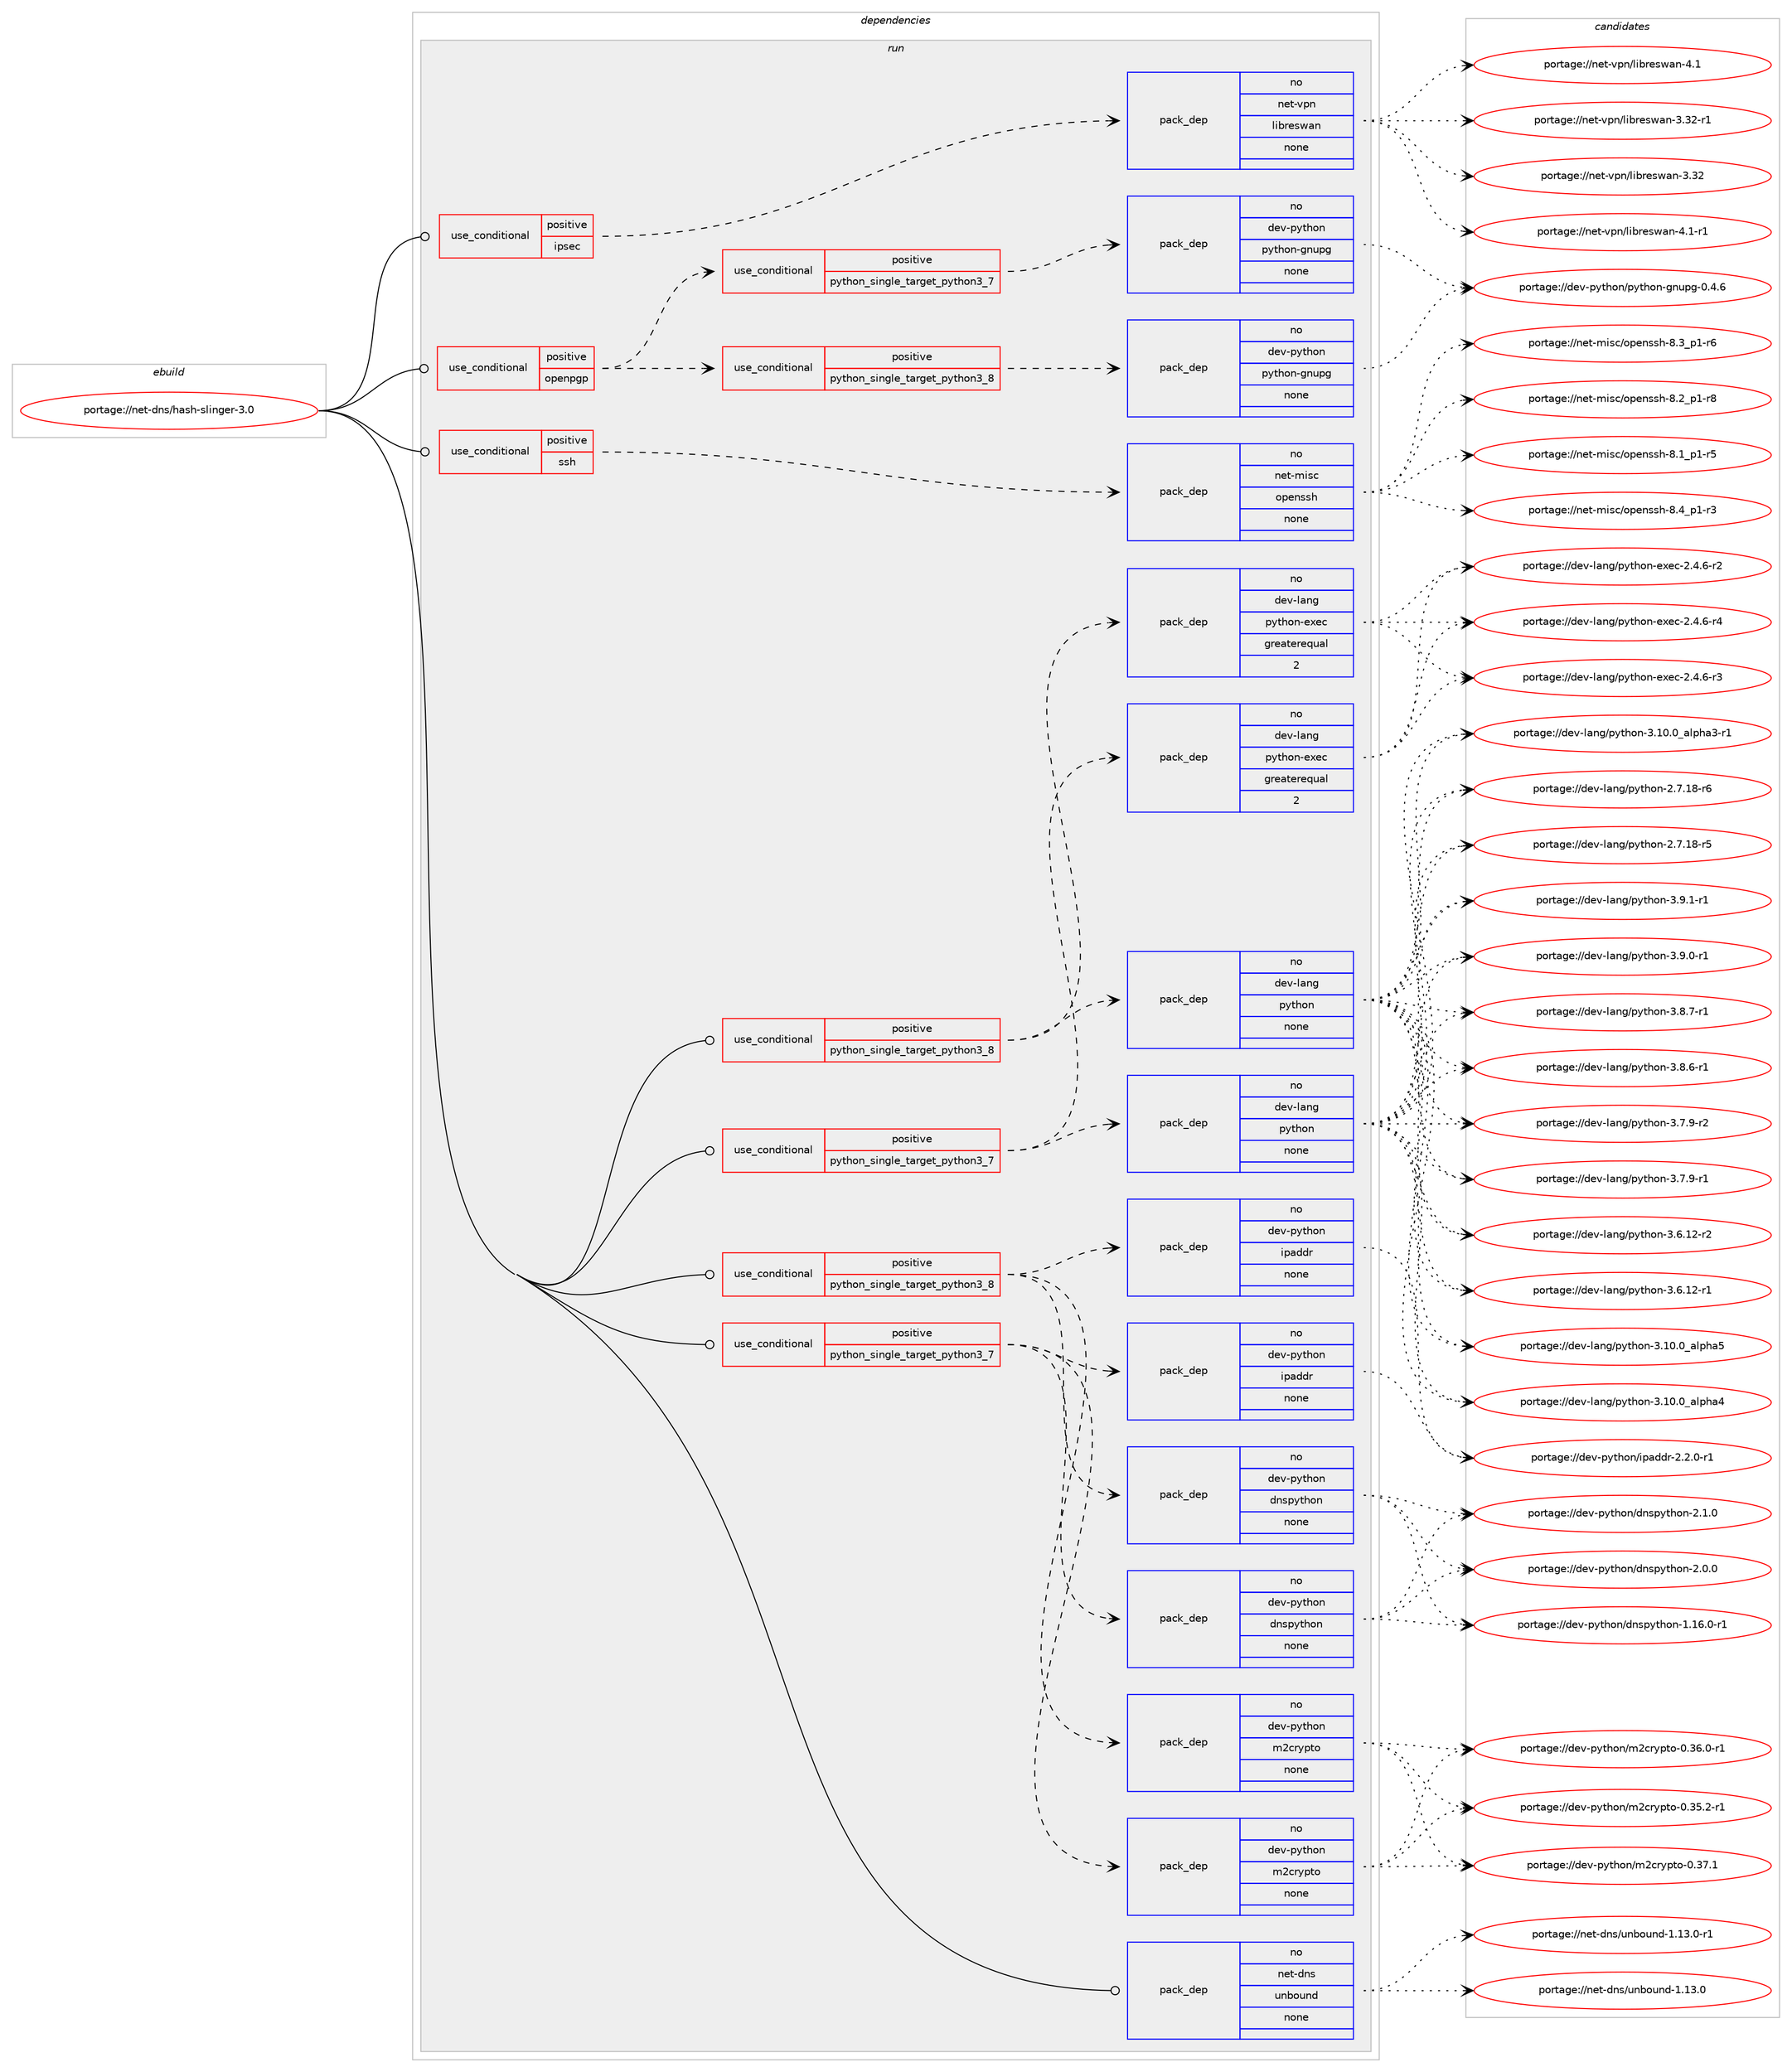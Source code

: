 digraph prolog {

# *************
# Graph options
# *************

newrank=true;
concentrate=true;
compound=true;
graph [rankdir=LR,fontname=Helvetica,fontsize=10,ranksep=1.5];#, ranksep=2.5, nodesep=0.2];
edge  [arrowhead=vee];
node  [fontname=Helvetica,fontsize=10];

# **********
# The ebuild
# **********

subgraph cluster_leftcol {
color=gray;
rank=same;
label=<<i>ebuild</i>>;
id [label="portage://net-dns/hash-slinger-3.0", color=red, width=4, href="../net-dns/hash-slinger-3.0.svg"];
}

# ****************
# The dependencies
# ****************

subgraph cluster_midcol {
color=gray;
label=<<i>dependencies</i>>;
subgraph cluster_compile {
fillcolor="#eeeeee";
style=filled;
label=<<i>compile</i>>;
}
subgraph cluster_compileandrun {
fillcolor="#eeeeee";
style=filled;
label=<<i>compile and run</i>>;
}
subgraph cluster_run {
fillcolor="#eeeeee";
style=filled;
label=<<i>run</i>>;
subgraph cond9372 {
dependency30576 [label=<<TABLE BORDER="0" CELLBORDER="1" CELLSPACING="0" CELLPADDING="4"><TR><TD ROWSPAN="3" CELLPADDING="10">use_conditional</TD></TR><TR><TD>positive</TD></TR><TR><TD>ipsec</TD></TR></TABLE>>, shape=none, color=red];
subgraph pack20935 {
dependency30577 [label=<<TABLE BORDER="0" CELLBORDER="1" CELLSPACING="0" CELLPADDING="4" WIDTH="220"><TR><TD ROWSPAN="6" CELLPADDING="30">pack_dep</TD></TR><TR><TD WIDTH="110">no</TD></TR><TR><TD>net-vpn</TD></TR><TR><TD>libreswan</TD></TR><TR><TD>none</TD></TR><TR><TD></TD></TR></TABLE>>, shape=none, color=blue];
}
dependency30576:e -> dependency30577:w [weight=20,style="dashed",arrowhead="vee"];
}
id:e -> dependency30576:w [weight=20,style="solid",arrowhead="odot"];
subgraph cond9373 {
dependency30578 [label=<<TABLE BORDER="0" CELLBORDER="1" CELLSPACING="0" CELLPADDING="4"><TR><TD ROWSPAN="3" CELLPADDING="10">use_conditional</TD></TR><TR><TD>positive</TD></TR><TR><TD>openpgp</TD></TR></TABLE>>, shape=none, color=red];
subgraph cond9374 {
dependency30579 [label=<<TABLE BORDER="0" CELLBORDER="1" CELLSPACING="0" CELLPADDING="4"><TR><TD ROWSPAN="3" CELLPADDING="10">use_conditional</TD></TR><TR><TD>positive</TD></TR><TR><TD>python_single_target_python3_7</TD></TR></TABLE>>, shape=none, color=red];
subgraph pack20936 {
dependency30580 [label=<<TABLE BORDER="0" CELLBORDER="1" CELLSPACING="0" CELLPADDING="4" WIDTH="220"><TR><TD ROWSPAN="6" CELLPADDING="30">pack_dep</TD></TR><TR><TD WIDTH="110">no</TD></TR><TR><TD>dev-python</TD></TR><TR><TD>python-gnupg</TD></TR><TR><TD>none</TD></TR><TR><TD></TD></TR></TABLE>>, shape=none, color=blue];
}
dependency30579:e -> dependency30580:w [weight=20,style="dashed",arrowhead="vee"];
}
dependency30578:e -> dependency30579:w [weight=20,style="dashed",arrowhead="vee"];
subgraph cond9375 {
dependency30581 [label=<<TABLE BORDER="0" CELLBORDER="1" CELLSPACING="0" CELLPADDING="4"><TR><TD ROWSPAN="3" CELLPADDING="10">use_conditional</TD></TR><TR><TD>positive</TD></TR><TR><TD>python_single_target_python3_8</TD></TR></TABLE>>, shape=none, color=red];
subgraph pack20937 {
dependency30582 [label=<<TABLE BORDER="0" CELLBORDER="1" CELLSPACING="0" CELLPADDING="4" WIDTH="220"><TR><TD ROWSPAN="6" CELLPADDING="30">pack_dep</TD></TR><TR><TD WIDTH="110">no</TD></TR><TR><TD>dev-python</TD></TR><TR><TD>python-gnupg</TD></TR><TR><TD>none</TD></TR><TR><TD></TD></TR></TABLE>>, shape=none, color=blue];
}
dependency30581:e -> dependency30582:w [weight=20,style="dashed",arrowhead="vee"];
}
dependency30578:e -> dependency30581:w [weight=20,style="dashed",arrowhead="vee"];
}
id:e -> dependency30578:w [weight=20,style="solid",arrowhead="odot"];
subgraph cond9376 {
dependency30583 [label=<<TABLE BORDER="0" CELLBORDER="1" CELLSPACING="0" CELLPADDING="4"><TR><TD ROWSPAN="3" CELLPADDING="10">use_conditional</TD></TR><TR><TD>positive</TD></TR><TR><TD>python_single_target_python3_7</TD></TR></TABLE>>, shape=none, color=red];
subgraph pack20938 {
dependency30584 [label=<<TABLE BORDER="0" CELLBORDER="1" CELLSPACING="0" CELLPADDING="4" WIDTH="220"><TR><TD ROWSPAN="6" CELLPADDING="30">pack_dep</TD></TR><TR><TD WIDTH="110">no</TD></TR><TR><TD>dev-lang</TD></TR><TR><TD>python</TD></TR><TR><TD>none</TD></TR><TR><TD></TD></TR></TABLE>>, shape=none, color=blue];
}
dependency30583:e -> dependency30584:w [weight=20,style="dashed",arrowhead="vee"];
subgraph pack20939 {
dependency30585 [label=<<TABLE BORDER="0" CELLBORDER="1" CELLSPACING="0" CELLPADDING="4" WIDTH="220"><TR><TD ROWSPAN="6" CELLPADDING="30">pack_dep</TD></TR><TR><TD WIDTH="110">no</TD></TR><TR><TD>dev-lang</TD></TR><TR><TD>python-exec</TD></TR><TR><TD>greaterequal</TD></TR><TR><TD>2</TD></TR></TABLE>>, shape=none, color=blue];
}
dependency30583:e -> dependency30585:w [weight=20,style="dashed",arrowhead="vee"];
}
id:e -> dependency30583:w [weight=20,style="solid",arrowhead="odot"];
subgraph cond9377 {
dependency30586 [label=<<TABLE BORDER="0" CELLBORDER="1" CELLSPACING="0" CELLPADDING="4"><TR><TD ROWSPAN="3" CELLPADDING="10">use_conditional</TD></TR><TR><TD>positive</TD></TR><TR><TD>python_single_target_python3_7</TD></TR></TABLE>>, shape=none, color=red];
subgraph pack20940 {
dependency30587 [label=<<TABLE BORDER="0" CELLBORDER="1" CELLSPACING="0" CELLPADDING="4" WIDTH="220"><TR><TD ROWSPAN="6" CELLPADDING="30">pack_dep</TD></TR><TR><TD WIDTH="110">no</TD></TR><TR><TD>dev-python</TD></TR><TR><TD>dnspython</TD></TR><TR><TD>none</TD></TR><TR><TD></TD></TR></TABLE>>, shape=none, color=blue];
}
dependency30586:e -> dependency30587:w [weight=20,style="dashed",arrowhead="vee"];
subgraph pack20941 {
dependency30588 [label=<<TABLE BORDER="0" CELLBORDER="1" CELLSPACING="0" CELLPADDING="4" WIDTH="220"><TR><TD ROWSPAN="6" CELLPADDING="30">pack_dep</TD></TR><TR><TD WIDTH="110">no</TD></TR><TR><TD>dev-python</TD></TR><TR><TD>ipaddr</TD></TR><TR><TD>none</TD></TR><TR><TD></TD></TR></TABLE>>, shape=none, color=blue];
}
dependency30586:e -> dependency30588:w [weight=20,style="dashed",arrowhead="vee"];
subgraph pack20942 {
dependency30589 [label=<<TABLE BORDER="0" CELLBORDER="1" CELLSPACING="0" CELLPADDING="4" WIDTH="220"><TR><TD ROWSPAN="6" CELLPADDING="30">pack_dep</TD></TR><TR><TD WIDTH="110">no</TD></TR><TR><TD>dev-python</TD></TR><TR><TD>m2crypto</TD></TR><TR><TD>none</TD></TR><TR><TD></TD></TR></TABLE>>, shape=none, color=blue];
}
dependency30586:e -> dependency30589:w [weight=20,style="dashed",arrowhead="vee"];
}
id:e -> dependency30586:w [weight=20,style="solid",arrowhead="odot"];
subgraph cond9378 {
dependency30590 [label=<<TABLE BORDER="0" CELLBORDER="1" CELLSPACING="0" CELLPADDING="4"><TR><TD ROWSPAN="3" CELLPADDING="10">use_conditional</TD></TR><TR><TD>positive</TD></TR><TR><TD>python_single_target_python3_8</TD></TR></TABLE>>, shape=none, color=red];
subgraph pack20943 {
dependency30591 [label=<<TABLE BORDER="0" CELLBORDER="1" CELLSPACING="0" CELLPADDING="4" WIDTH="220"><TR><TD ROWSPAN="6" CELLPADDING="30">pack_dep</TD></TR><TR><TD WIDTH="110">no</TD></TR><TR><TD>dev-lang</TD></TR><TR><TD>python</TD></TR><TR><TD>none</TD></TR><TR><TD></TD></TR></TABLE>>, shape=none, color=blue];
}
dependency30590:e -> dependency30591:w [weight=20,style="dashed",arrowhead="vee"];
subgraph pack20944 {
dependency30592 [label=<<TABLE BORDER="0" CELLBORDER="1" CELLSPACING="0" CELLPADDING="4" WIDTH="220"><TR><TD ROWSPAN="6" CELLPADDING="30">pack_dep</TD></TR><TR><TD WIDTH="110">no</TD></TR><TR><TD>dev-lang</TD></TR><TR><TD>python-exec</TD></TR><TR><TD>greaterequal</TD></TR><TR><TD>2</TD></TR></TABLE>>, shape=none, color=blue];
}
dependency30590:e -> dependency30592:w [weight=20,style="dashed",arrowhead="vee"];
}
id:e -> dependency30590:w [weight=20,style="solid",arrowhead="odot"];
subgraph cond9379 {
dependency30593 [label=<<TABLE BORDER="0" CELLBORDER="1" CELLSPACING="0" CELLPADDING="4"><TR><TD ROWSPAN="3" CELLPADDING="10">use_conditional</TD></TR><TR><TD>positive</TD></TR><TR><TD>python_single_target_python3_8</TD></TR></TABLE>>, shape=none, color=red];
subgraph pack20945 {
dependency30594 [label=<<TABLE BORDER="0" CELLBORDER="1" CELLSPACING="0" CELLPADDING="4" WIDTH="220"><TR><TD ROWSPAN="6" CELLPADDING="30">pack_dep</TD></TR><TR><TD WIDTH="110">no</TD></TR><TR><TD>dev-python</TD></TR><TR><TD>dnspython</TD></TR><TR><TD>none</TD></TR><TR><TD></TD></TR></TABLE>>, shape=none, color=blue];
}
dependency30593:e -> dependency30594:w [weight=20,style="dashed",arrowhead="vee"];
subgraph pack20946 {
dependency30595 [label=<<TABLE BORDER="0" CELLBORDER="1" CELLSPACING="0" CELLPADDING="4" WIDTH="220"><TR><TD ROWSPAN="6" CELLPADDING="30">pack_dep</TD></TR><TR><TD WIDTH="110">no</TD></TR><TR><TD>dev-python</TD></TR><TR><TD>ipaddr</TD></TR><TR><TD>none</TD></TR><TR><TD></TD></TR></TABLE>>, shape=none, color=blue];
}
dependency30593:e -> dependency30595:w [weight=20,style="dashed",arrowhead="vee"];
subgraph pack20947 {
dependency30596 [label=<<TABLE BORDER="0" CELLBORDER="1" CELLSPACING="0" CELLPADDING="4" WIDTH="220"><TR><TD ROWSPAN="6" CELLPADDING="30">pack_dep</TD></TR><TR><TD WIDTH="110">no</TD></TR><TR><TD>dev-python</TD></TR><TR><TD>m2crypto</TD></TR><TR><TD>none</TD></TR><TR><TD></TD></TR></TABLE>>, shape=none, color=blue];
}
dependency30593:e -> dependency30596:w [weight=20,style="dashed",arrowhead="vee"];
}
id:e -> dependency30593:w [weight=20,style="solid",arrowhead="odot"];
subgraph cond9380 {
dependency30597 [label=<<TABLE BORDER="0" CELLBORDER="1" CELLSPACING="0" CELLPADDING="4"><TR><TD ROWSPAN="3" CELLPADDING="10">use_conditional</TD></TR><TR><TD>positive</TD></TR><TR><TD>ssh</TD></TR></TABLE>>, shape=none, color=red];
subgraph pack20948 {
dependency30598 [label=<<TABLE BORDER="0" CELLBORDER="1" CELLSPACING="0" CELLPADDING="4" WIDTH="220"><TR><TD ROWSPAN="6" CELLPADDING="30">pack_dep</TD></TR><TR><TD WIDTH="110">no</TD></TR><TR><TD>net-misc</TD></TR><TR><TD>openssh</TD></TR><TR><TD>none</TD></TR><TR><TD></TD></TR></TABLE>>, shape=none, color=blue];
}
dependency30597:e -> dependency30598:w [weight=20,style="dashed",arrowhead="vee"];
}
id:e -> dependency30597:w [weight=20,style="solid",arrowhead="odot"];
subgraph pack20949 {
dependency30599 [label=<<TABLE BORDER="0" CELLBORDER="1" CELLSPACING="0" CELLPADDING="4" WIDTH="220"><TR><TD ROWSPAN="6" CELLPADDING="30">pack_dep</TD></TR><TR><TD WIDTH="110">no</TD></TR><TR><TD>net-dns</TD></TR><TR><TD>unbound</TD></TR><TR><TD>none</TD></TR><TR><TD></TD></TR></TABLE>>, shape=none, color=blue];
}
id:e -> dependency30599:w [weight=20,style="solid",arrowhead="odot"];
}
}

# **************
# The candidates
# **************

subgraph cluster_choices {
rank=same;
color=gray;
label=<<i>candidates</i>>;

subgraph choice20935 {
color=black;
nodesep=1;
choice11010111645118112110471081059811410111511997110455246494511449 [label="portage://net-vpn/libreswan-4.1-r1", color=red, width=4,href="../net-vpn/libreswan-4.1-r1.svg"];
choice1101011164511811211047108105981141011151199711045524649 [label="portage://net-vpn/libreswan-4.1", color=red, width=4,href="../net-vpn/libreswan-4.1.svg"];
choice1101011164511811211047108105981141011151199711045514651504511449 [label="portage://net-vpn/libreswan-3.32-r1", color=red, width=4,href="../net-vpn/libreswan-3.32-r1.svg"];
choice110101116451181121104710810598114101115119971104551465150 [label="portage://net-vpn/libreswan-3.32", color=red, width=4,href="../net-vpn/libreswan-3.32.svg"];
dependency30577:e -> choice11010111645118112110471081059811410111511997110455246494511449:w [style=dotted,weight="100"];
dependency30577:e -> choice1101011164511811211047108105981141011151199711045524649:w [style=dotted,weight="100"];
dependency30577:e -> choice1101011164511811211047108105981141011151199711045514651504511449:w [style=dotted,weight="100"];
dependency30577:e -> choice110101116451181121104710810598114101115119971104551465150:w [style=dotted,weight="100"];
}
subgraph choice20936 {
color=black;
nodesep=1;
choice100101118451121211161041111104711212111610411111045103110117112103454846524654 [label="portage://dev-python/python-gnupg-0.4.6", color=red, width=4,href="../dev-python/python-gnupg-0.4.6.svg"];
dependency30580:e -> choice100101118451121211161041111104711212111610411111045103110117112103454846524654:w [style=dotted,weight="100"];
}
subgraph choice20937 {
color=black;
nodesep=1;
choice100101118451121211161041111104711212111610411111045103110117112103454846524654 [label="portage://dev-python/python-gnupg-0.4.6", color=red, width=4,href="../dev-python/python-gnupg-0.4.6.svg"];
dependency30582:e -> choice100101118451121211161041111104711212111610411111045103110117112103454846524654:w [style=dotted,weight="100"];
}
subgraph choice20938 {
color=black;
nodesep=1;
choice1001011184510897110103471121211161041111104551465746494511449 [label="portage://dev-lang/python-3.9.1-r1", color=red, width=4,href="../dev-lang/python-3.9.1-r1.svg"];
choice1001011184510897110103471121211161041111104551465746484511449 [label="portage://dev-lang/python-3.9.0-r1", color=red, width=4,href="../dev-lang/python-3.9.0-r1.svg"];
choice1001011184510897110103471121211161041111104551465646554511449 [label="portage://dev-lang/python-3.8.7-r1", color=red, width=4,href="../dev-lang/python-3.8.7-r1.svg"];
choice1001011184510897110103471121211161041111104551465646544511449 [label="portage://dev-lang/python-3.8.6-r1", color=red, width=4,href="../dev-lang/python-3.8.6-r1.svg"];
choice1001011184510897110103471121211161041111104551465546574511450 [label="portage://dev-lang/python-3.7.9-r2", color=red, width=4,href="../dev-lang/python-3.7.9-r2.svg"];
choice1001011184510897110103471121211161041111104551465546574511449 [label="portage://dev-lang/python-3.7.9-r1", color=red, width=4,href="../dev-lang/python-3.7.9-r1.svg"];
choice100101118451089711010347112121116104111110455146544649504511450 [label="portage://dev-lang/python-3.6.12-r2", color=red, width=4,href="../dev-lang/python-3.6.12-r2.svg"];
choice100101118451089711010347112121116104111110455146544649504511449 [label="portage://dev-lang/python-3.6.12-r1", color=red, width=4,href="../dev-lang/python-3.6.12-r1.svg"];
choice1001011184510897110103471121211161041111104551464948464895971081121049753 [label="portage://dev-lang/python-3.10.0_alpha5", color=red, width=4,href="../dev-lang/python-3.10.0_alpha5.svg"];
choice1001011184510897110103471121211161041111104551464948464895971081121049752 [label="portage://dev-lang/python-3.10.0_alpha4", color=red, width=4,href="../dev-lang/python-3.10.0_alpha4.svg"];
choice10010111845108971101034711212111610411111045514649484648959710811210497514511449 [label="portage://dev-lang/python-3.10.0_alpha3-r1", color=red, width=4,href="../dev-lang/python-3.10.0_alpha3-r1.svg"];
choice100101118451089711010347112121116104111110455046554649564511454 [label="portage://dev-lang/python-2.7.18-r6", color=red, width=4,href="../dev-lang/python-2.7.18-r6.svg"];
choice100101118451089711010347112121116104111110455046554649564511453 [label="portage://dev-lang/python-2.7.18-r5", color=red, width=4,href="../dev-lang/python-2.7.18-r5.svg"];
dependency30584:e -> choice1001011184510897110103471121211161041111104551465746494511449:w [style=dotted,weight="100"];
dependency30584:e -> choice1001011184510897110103471121211161041111104551465746484511449:w [style=dotted,weight="100"];
dependency30584:e -> choice1001011184510897110103471121211161041111104551465646554511449:w [style=dotted,weight="100"];
dependency30584:e -> choice1001011184510897110103471121211161041111104551465646544511449:w [style=dotted,weight="100"];
dependency30584:e -> choice1001011184510897110103471121211161041111104551465546574511450:w [style=dotted,weight="100"];
dependency30584:e -> choice1001011184510897110103471121211161041111104551465546574511449:w [style=dotted,weight="100"];
dependency30584:e -> choice100101118451089711010347112121116104111110455146544649504511450:w [style=dotted,weight="100"];
dependency30584:e -> choice100101118451089711010347112121116104111110455146544649504511449:w [style=dotted,weight="100"];
dependency30584:e -> choice1001011184510897110103471121211161041111104551464948464895971081121049753:w [style=dotted,weight="100"];
dependency30584:e -> choice1001011184510897110103471121211161041111104551464948464895971081121049752:w [style=dotted,weight="100"];
dependency30584:e -> choice10010111845108971101034711212111610411111045514649484648959710811210497514511449:w [style=dotted,weight="100"];
dependency30584:e -> choice100101118451089711010347112121116104111110455046554649564511454:w [style=dotted,weight="100"];
dependency30584:e -> choice100101118451089711010347112121116104111110455046554649564511453:w [style=dotted,weight="100"];
}
subgraph choice20939 {
color=black;
nodesep=1;
choice10010111845108971101034711212111610411111045101120101994550465246544511452 [label="portage://dev-lang/python-exec-2.4.6-r4", color=red, width=4,href="../dev-lang/python-exec-2.4.6-r4.svg"];
choice10010111845108971101034711212111610411111045101120101994550465246544511451 [label="portage://dev-lang/python-exec-2.4.6-r3", color=red, width=4,href="../dev-lang/python-exec-2.4.6-r3.svg"];
choice10010111845108971101034711212111610411111045101120101994550465246544511450 [label="portage://dev-lang/python-exec-2.4.6-r2", color=red, width=4,href="../dev-lang/python-exec-2.4.6-r2.svg"];
dependency30585:e -> choice10010111845108971101034711212111610411111045101120101994550465246544511452:w [style=dotted,weight="100"];
dependency30585:e -> choice10010111845108971101034711212111610411111045101120101994550465246544511451:w [style=dotted,weight="100"];
dependency30585:e -> choice10010111845108971101034711212111610411111045101120101994550465246544511450:w [style=dotted,weight="100"];
}
subgraph choice20940 {
color=black;
nodesep=1;
choice1001011184511212111610411111047100110115112121116104111110455046494648 [label="portage://dev-python/dnspython-2.1.0", color=red, width=4,href="../dev-python/dnspython-2.1.0.svg"];
choice1001011184511212111610411111047100110115112121116104111110455046484648 [label="portage://dev-python/dnspython-2.0.0", color=red, width=4,href="../dev-python/dnspython-2.0.0.svg"];
choice1001011184511212111610411111047100110115112121116104111110454946495446484511449 [label="portage://dev-python/dnspython-1.16.0-r1", color=red, width=4,href="../dev-python/dnspython-1.16.0-r1.svg"];
dependency30587:e -> choice1001011184511212111610411111047100110115112121116104111110455046494648:w [style=dotted,weight="100"];
dependency30587:e -> choice1001011184511212111610411111047100110115112121116104111110455046484648:w [style=dotted,weight="100"];
dependency30587:e -> choice1001011184511212111610411111047100110115112121116104111110454946495446484511449:w [style=dotted,weight="100"];
}
subgraph choice20941 {
color=black;
nodesep=1;
choice1001011184511212111610411111047105112971001001144550465046484511449 [label="portage://dev-python/ipaddr-2.2.0-r1", color=red, width=4,href="../dev-python/ipaddr-2.2.0-r1.svg"];
dependency30588:e -> choice1001011184511212111610411111047105112971001001144550465046484511449:w [style=dotted,weight="100"];
}
subgraph choice20942 {
color=black;
nodesep=1;
choice1001011184511212111610411111047109509911412111211611145484651554649 [label="portage://dev-python/m2crypto-0.37.1", color=red, width=4,href="../dev-python/m2crypto-0.37.1.svg"];
choice10010111845112121116104111110471095099114121112116111454846515446484511449 [label="portage://dev-python/m2crypto-0.36.0-r1", color=red, width=4,href="../dev-python/m2crypto-0.36.0-r1.svg"];
choice10010111845112121116104111110471095099114121112116111454846515346504511449 [label="portage://dev-python/m2crypto-0.35.2-r1", color=red, width=4,href="../dev-python/m2crypto-0.35.2-r1.svg"];
dependency30589:e -> choice1001011184511212111610411111047109509911412111211611145484651554649:w [style=dotted,weight="100"];
dependency30589:e -> choice10010111845112121116104111110471095099114121112116111454846515446484511449:w [style=dotted,weight="100"];
dependency30589:e -> choice10010111845112121116104111110471095099114121112116111454846515346504511449:w [style=dotted,weight="100"];
}
subgraph choice20943 {
color=black;
nodesep=1;
choice1001011184510897110103471121211161041111104551465746494511449 [label="portage://dev-lang/python-3.9.1-r1", color=red, width=4,href="../dev-lang/python-3.9.1-r1.svg"];
choice1001011184510897110103471121211161041111104551465746484511449 [label="portage://dev-lang/python-3.9.0-r1", color=red, width=4,href="../dev-lang/python-3.9.0-r1.svg"];
choice1001011184510897110103471121211161041111104551465646554511449 [label="portage://dev-lang/python-3.8.7-r1", color=red, width=4,href="../dev-lang/python-3.8.7-r1.svg"];
choice1001011184510897110103471121211161041111104551465646544511449 [label="portage://dev-lang/python-3.8.6-r1", color=red, width=4,href="../dev-lang/python-3.8.6-r1.svg"];
choice1001011184510897110103471121211161041111104551465546574511450 [label="portage://dev-lang/python-3.7.9-r2", color=red, width=4,href="../dev-lang/python-3.7.9-r2.svg"];
choice1001011184510897110103471121211161041111104551465546574511449 [label="portage://dev-lang/python-3.7.9-r1", color=red, width=4,href="../dev-lang/python-3.7.9-r1.svg"];
choice100101118451089711010347112121116104111110455146544649504511450 [label="portage://dev-lang/python-3.6.12-r2", color=red, width=4,href="../dev-lang/python-3.6.12-r2.svg"];
choice100101118451089711010347112121116104111110455146544649504511449 [label="portage://dev-lang/python-3.6.12-r1", color=red, width=4,href="../dev-lang/python-3.6.12-r1.svg"];
choice1001011184510897110103471121211161041111104551464948464895971081121049753 [label="portage://dev-lang/python-3.10.0_alpha5", color=red, width=4,href="../dev-lang/python-3.10.0_alpha5.svg"];
choice1001011184510897110103471121211161041111104551464948464895971081121049752 [label="portage://dev-lang/python-3.10.0_alpha4", color=red, width=4,href="../dev-lang/python-3.10.0_alpha4.svg"];
choice10010111845108971101034711212111610411111045514649484648959710811210497514511449 [label="portage://dev-lang/python-3.10.0_alpha3-r1", color=red, width=4,href="../dev-lang/python-3.10.0_alpha3-r1.svg"];
choice100101118451089711010347112121116104111110455046554649564511454 [label="portage://dev-lang/python-2.7.18-r6", color=red, width=4,href="../dev-lang/python-2.7.18-r6.svg"];
choice100101118451089711010347112121116104111110455046554649564511453 [label="portage://dev-lang/python-2.7.18-r5", color=red, width=4,href="../dev-lang/python-2.7.18-r5.svg"];
dependency30591:e -> choice1001011184510897110103471121211161041111104551465746494511449:w [style=dotted,weight="100"];
dependency30591:e -> choice1001011184510897110103471121211161041111104551465746484511449:w [style=dotted,weight="100"];
dependency30591:e -> choice1001011184510897110103471121211161041111104551465646554511449:w [style=dotted,weight="100"];
dependency30591:e -> choice1001011184510897110103471121211161041111104551465646544511449:w [style=dotted,weight="100"];
dependency30591:e -> choice1001011184510897110103471121211161041111104551465546574511450:w [style=dotted,weight="100"];
dependency30591:e -> choice1001011184510897110103471121211161041111104551465546574511449:w [style=dotted,weight="100"];
dependency30591:e -> choice100101118451089711010347112121116104111110455146544649504511450:w [style=dotted,weight="100"];
dependency30591:e -> choice100101118451089711010347112121116104111110455146544649504511449:w [style=dotted,weight="100"];
dependency30591:e -> choice1001011184510897110103471121211161041111104551464948464895971081121049753:w [style=dotted,weight="100"];
dependency30591:e -> choice1001011184510897110103471121211161041111104551464948464895971081121049752:w [style=dotted,weight="100"];
dependency30591:e -> choice10010111845108971101034711212111610411111045514649484648959710811210497514511449:w [style=dotted,weight="100"];
dependency30591:e -> choice100101118451089711010347112121116104111110455046554649564511454:w [style=dotted,weight="100"];
dependency30591:e -> choice100101118451089711010347112121116104111110455046554649564511453:w [style=dotted,weight="100"];
}
subgraph choice20944 {
color=black;
nodesep=1;
choice10010111845108971101034711212111610411111045101120101994550465246544511452 [label="portage://dev-lang/python-exec-2.4.6-r4", color=red, width=4,href="../dev-lang/python-exec-2.4.6-r4.svg"];
choice10010111845108971101034711212111610411111045101120101994550465246544511451 [label="portage://dev-lang/python-exec-2.4.6-r3", color=red, width=4,href="../dev-lang/python-exec-2.4.6-r3.svg"];
choice10010111845108971101034711212111610411111045101120101994550465246544511450 [label="portage://dev-lang/python-exec-2.4.6-r2", color=red, width=4,href="../dev-lang/python-exec-2.4.6-r2.svg"];
dependency30592:e -> choice10010111845108971101034711212111610411111045101120101994550465246544511452:w [style=dotted,weight="100"];
dependency30592:e -> choice10010111845108971101034711212111610411111045101120101994550465246544511451:w [style=dotted,weight="100"];
dependency30592:e -> choice10010111845108971101034711212111610411111045101120101994550465246544511450:w [style=dotted,weight="100"];
}
subgraph choice20945 {
color=black;
nodesep=1;
choice1001011184511212111610411111047100110115112121116104111110455046494648 [label="portage://dev-python/dnspython-2.1.0", color=red, width=4,href="../dev-python/dnspython-2.1.0.svg"];
choice1001011184511212111610411111047100110115112121116104111110455046484648 [label="portage://dev-python/dnspython-2.0.0", color=red, width=4,href="../dev-python/dnspython-2.0.0.svg"];
choice1001011184511212111610411111047100110115112121116104111110454946495446484511449 [label="portage://dev-python/dnspython-1.16.0-r1", color=red, width=4,href="../dev-python/dnspython-1.16.0-r1.svg"];
dependency30594:e -> choice1001011184511212111610411111047100110115112121116104111110455046494648:w [style=dotted,weight="100"];
dependency30594:e -> choice1001011184511212111610411111047100110115112121116104111110455046484648:w [style=dotted,weight="100"];
dependency30594:e -> choice1001011184511212111610411111047100110115112121116104111110454946495446484511449:w [style=dotted,weight="100"];
}
subgraph choice20946 {
color=black;
nodesep=1;
choice1001011184511212111610411111047105112971001001144550465046484511449 [label="portage://dev-python/ipaddr-2.2.0-r1", color=red, width=4,href="../dev-python/ipaddr-2.2.0-r1.svg"];
dependency30595:e -> choice1001011184511212111610411111047105112971001001144550465046484511449:w [style=dotted,weight="100"];
}
subgraph choice20947 {
color=black;
nodesep=1;
choice1001011184511212111610411111047109509911412111211611145484651554649 [label="portage://dev-python/m2crypto-0.37.1", color=red, width=4,href="../dev-python/m2crypto-0.37.1.svg"];
choice10010111845112121116104111110471095099114121112116111454846515446484511449 [label="portage://dev-python/m2crypto-0.36.0-r1", color=red, width=4,href="../dev-python/m2crypto-0.36.0-r1.svg"];
choice10010111845112121116104111110471095099114121112116111454846515346504511449 [label="portage://dev-python/m2crypto-0.35.2-r1", color=red, width=4,href="../dev-python/m2crypto-0.35.2-r1.svg"];
dependency30596:e -> choice1001011184511212111610411111047109509911412111211611145484651554649:w [style=dotted,weight="100"];
dependency30596:e -> choice10010111845112121116104111110471095099114121112116111454846515446484511449:w [style=dotted,weight="100"];
dependency30596:e -> choice10010111845112121116104111110471095099114121112116111454846515346504511449:w [style=dotted,weight="100"];
}
subgraph choice20948 {
color=black;
nodesep=1;
choice1101011164510910511599471111121011101151151044556465295112494511451 [label="portage://net-misc/openssh-8.4_p1-r3", color=red, width=4,href="../net-misc/openssh-8.4_p1-r3.svg"];
choice1101011164510910511599471111121011101151151044556465195112494511454 [label="portage://net-misc/openssh-8.3_p1-r6", color=red, width=4,href="../net-misc/openssh-8.3_p1-r6.svg"];
choice1101011164510910511599471111121011101151151044556465095112494511456 [label="portage://net-misc/openssh-8.2_p1-r8", color=red, width=4,href="../net-misc/openssh-8.2_p1-r8.svg"];
choice1101011164510910511599471111121011101151151044556464995112494511453 [label="portage://net-misc/openssh-8.1_p1-r5", color=red, width=4,href="../net-misc/openssh-8.1_p1-r5.svg"];
dependency30598:e -> choice1101011164510910511599471111121011101151151044556465295112494511451:w [style=dotted,weight="100"];
dependency30598:e -> choice1101011164510910511599471111121011101151151044556465195112494511454:w [style=dotted,weight="100"];
dependency30598:e -> choice1101011164510910511599471111121011101151151044556465095112494511456:w [style=dotted,weight="100"];
dependency30598:e -> choice1101011164510910511599471111121011101151151044556464995112494511453:w [style=dotted,weight="100"];
}
subgraph choice20949 {
color=black;
nodesep=1;
choice110101116451001101154711711098111117110100454946495146484511449 [label="portage://net-dns/unbound-1.13.0-r1", color=red, width=4,href="../net-dns/unbound-1.13.0-r1.svg"];
choice11010111645100110115471171109811111711010045494649514648 [label="portage://net-dns/unbound-1.13.0", color=red, width=4,href="../net-dns/unbound-1.13.0.svg"];
dependency30599:e -> choice110101116451001101154711711098111117110100454946495146484511449:w [style=dotted,weight="100"];
dependency30599:e -> choice11010111645100110115471171109811111711010045494649514648:w [style=dotted,weight="100"];
}
}

}
